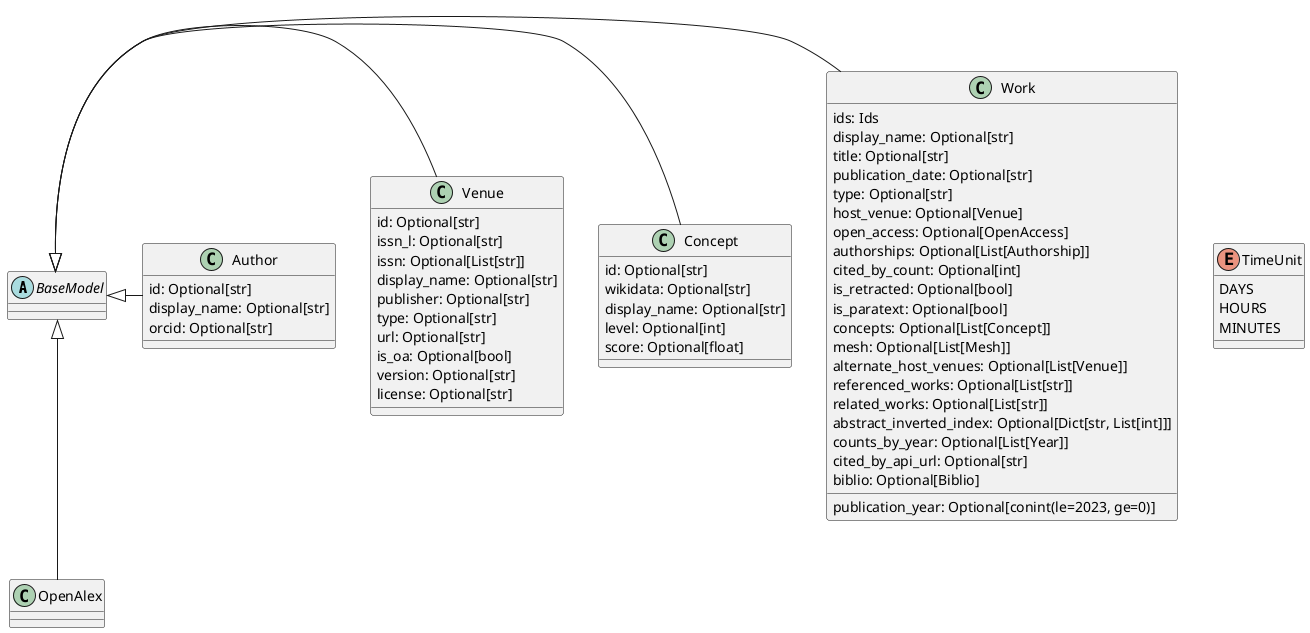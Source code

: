 @startuml
'https://plantuml.com/class-diagram

abstract class BaseModel

BaseModel <|-- OpenAlex
BaseModel <|- Work
BaseModel <|- Concept
BaseModel <|- Venue
BaseModel <|- Author

class Work {
    ids: Ids
    display_name: Optional[str]
    title: Optional[str]
    publication_year: Optional[conint(le=2023, ge=0)]
    publication_date: Optional[str]
    type: Optional[str]
    host_venue: Optional[Venue]
    open_access: Optional[OpenAccess]
    authorships: Optional[List[Authorship]]
    cited_by_count: Optional[int]
    is_retracted: Optional[bool]
    is_paratext: Optional[bool]
    concepts: Optional[List[Concept]]
    mesh: Optional[List[Mesh]]
    alternate_host_venues: Optional[List[Venue]]
    referenced_works: Optional[List[str]]
    related_works: Optional[List[str]]
    abstract_inverted_index: Optional[Dict[str, List[int]]]
    counts_by_year: Optional[List[Year]]
    cited_by_api_url: Optional[str]
    biblio: Optional[Biblio]

}
class Concept {
    id: Optional[str]
    wikidata: Optional[str]
    display_name: Optional[str]
    level: Optional[int]
    score: Optional[float]

}
class Venue {
    id: Optional[str]
    issn_l: Optional[str]
    issn: Optional[List[str]]
    display_name: Optional[str]
    publisher: Optional[str]
    type: Optional[str]
    url: Optional[str]
    is_oa: Optional[bool]
    version: Optional[str]
    license: Optional[str]
}

class Author{
    id: Optional[str]
    display_name: Optional[str]
    orcid: Optional[str]
}

enum TimeUnit {
DAYS
HOURS
MINUTES
}

@enduml